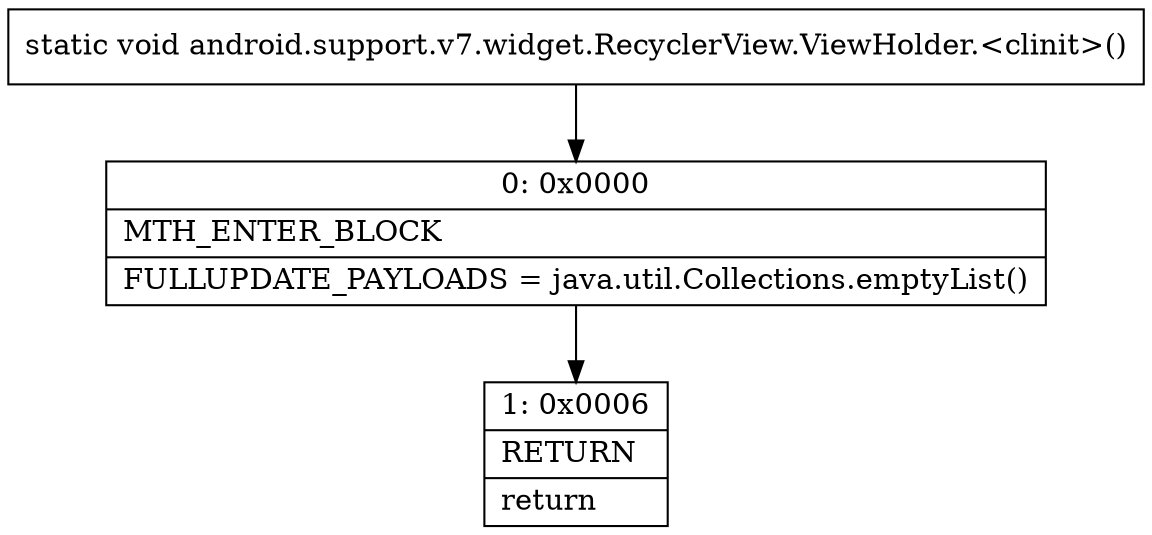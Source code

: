 digraph "CFG forandroid.support.v7.widget.RecyclerView.ViewHolder.\<clinit\>()V" {
Node_0 [shape=record,label="{0\:\ 0x0000|MTH_ENTER_BLOCK\l|FULLUPDATE_PAYLOADS = java.util.Collections.emptyList()\l}"];
Node_1 [shape=record,label="{1\:\ 0x0006|RETURN\l|return\l}"];
MethodNode[shape=record,label="{static void android.support.v7.widget.RecyclerView.ViewHolder.\<clinit\>() }"];
MethodNode -> Node_0;
Node_0 -> Node_1;
}

